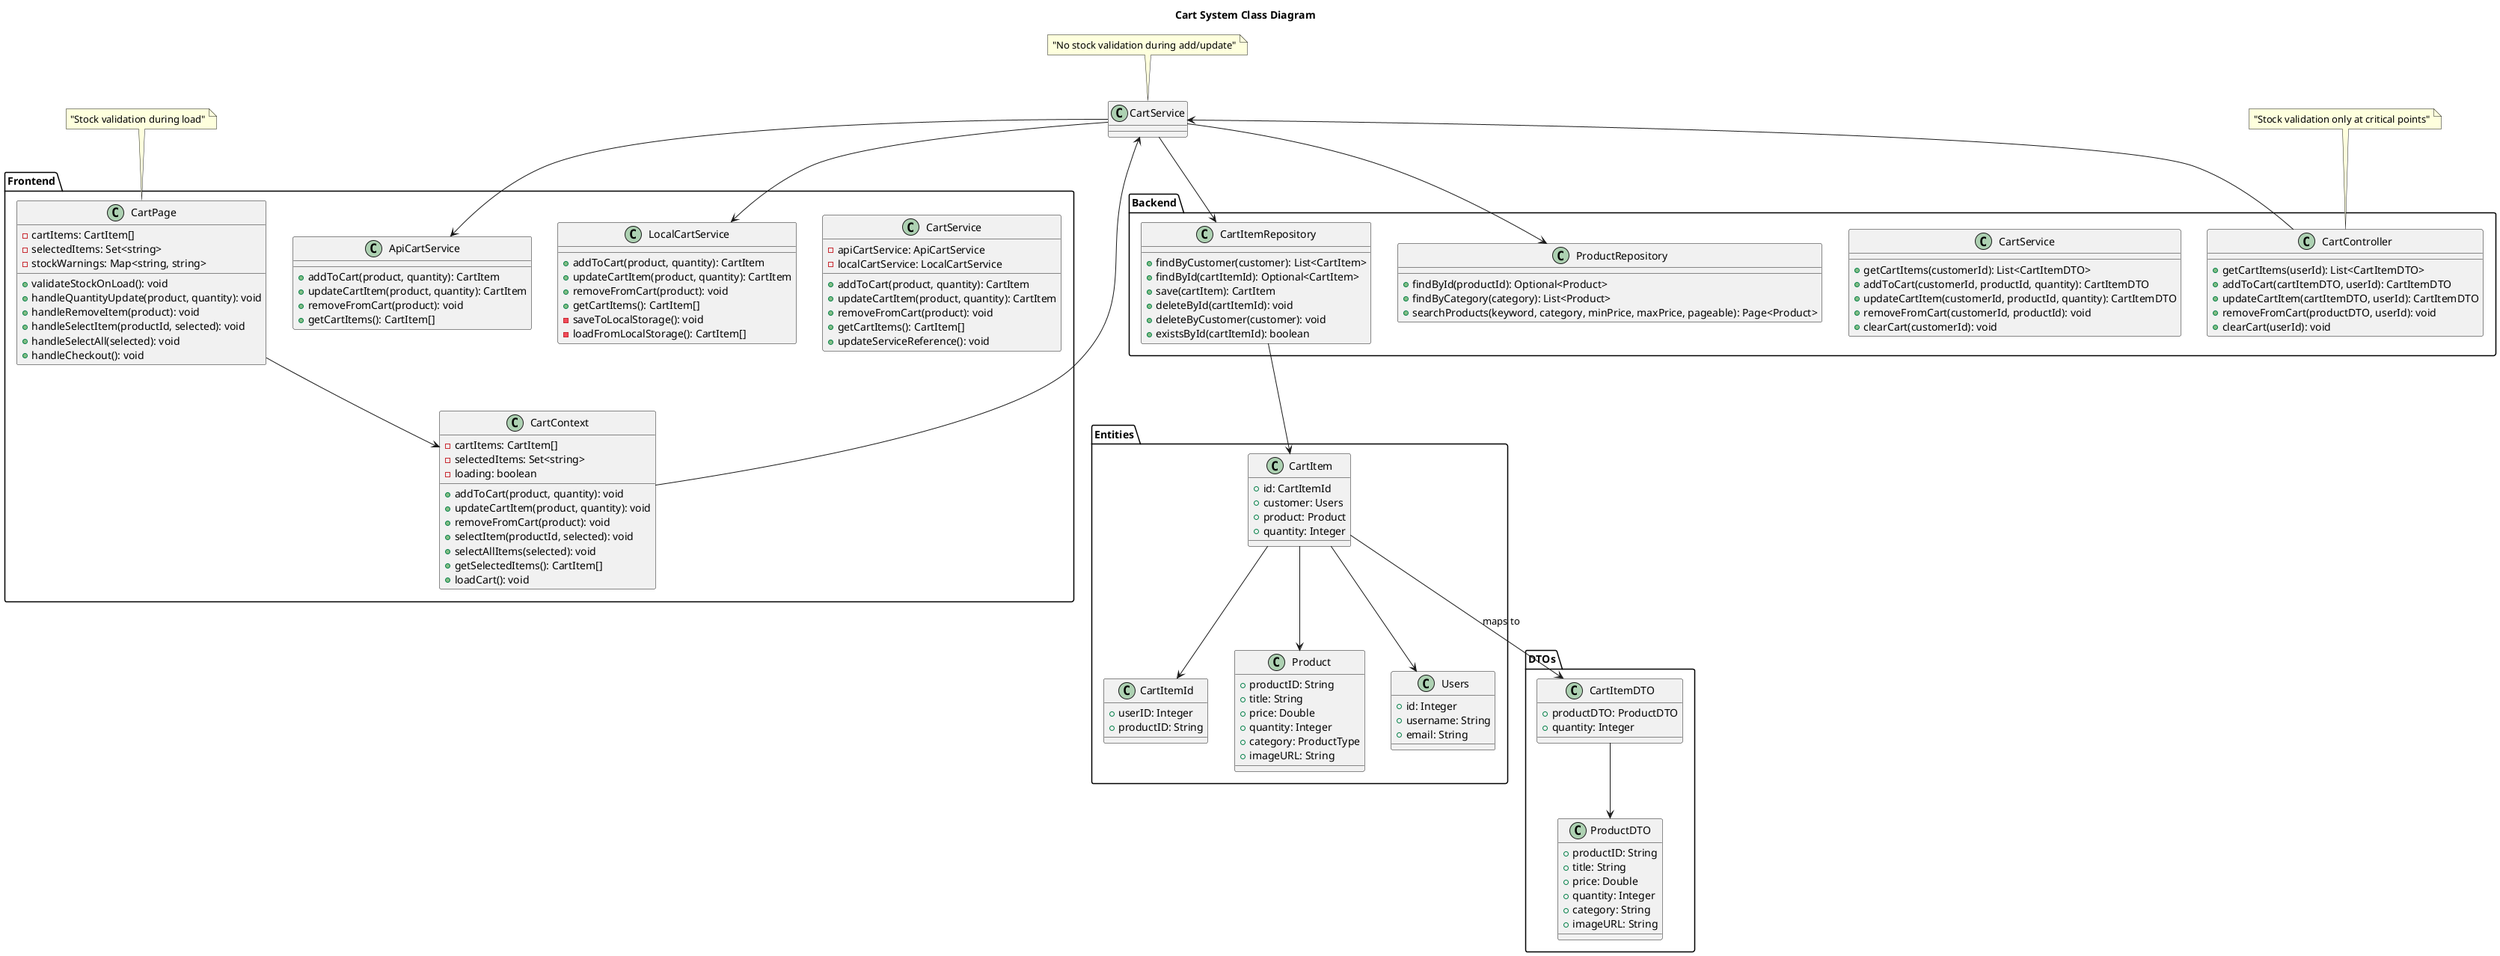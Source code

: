 @startuml Cart_Class_Diagram
' Cart System Class Diagram

title Cart System Class Diagram

package "Frontend" {
    class CartContext {
        -cartItems: CartItem[]
        -selectedItems: Set<string>
        -loading: boolean
        +addToCart(product, quantity): void
        +updateCartItem(product, quantity): void
        +removeFromCart(product): void
        +selectItem(productId, selected): void
        +selectAllItems(selected): void
        +getSelectedItems(): CartItem[]
        +loadCart(): void
    }
    
    class CartService {
        -apiCartService: ApiCartService
        -localCartService: LocalCartService
        +addToCart(product, quantity): CartItem
        +updateCartItem(product, quantity): CartItem
        +removeFromCart(product): void
        +getCartItems(): CartItem[]
        +updateServiceReference(): void
    }
    
    class ApiCartService {
        +addToCart(product, quantity): CartItem
        +updateCartItem(product, quantity): CartItem
        +removeFromCart(product): void
        +getCartItems(): CartItem[]
    }
    
    class LocalCartService {
        +addToCart(product, quantity): CartItem
        +updateCartItem(product, quantity): CartItem
        +removeFromCart(product): void
        +getCartItems(): CartItem[]
        -saveToLocalStorage(): void
        -loadFromLocalStorage(): CartItem[]
    }
    
    class CartPage {
        -cartItems: CartItem[]
        -selectedItems: Set<string>
        -stockWarnings: Map<string, string>
        +validateStockOnLoad(): void
        +handleQuantityUpdate(product, quantity): void
        +handleRemoveItem(product): void
        +handleSelectItem(productId, selected): void
        +handleSelectAll(selected): void
        +handleCheckout(): void
    }
}

package "Backend" {
    class CartController {
        +getCartItems(userId): List<CartItemDTO>
        +addToCart(cartItemDTO, userId): CartItemDTO
        +updateCartItem(cartItemDTO, userId): CartItemDTO
        +removeFromCart(productDTO, userId): void
        +clearCart(userId): void
    }
    
    class CartService {
        +getCartItems(customerId): List<CartItemDTO>
        +addToCart(customerId, productId, quantity): CartItemDTO
        +updateCartItem(customerId, productId, quantity): CartItemDTO
        +removeFromCart(customerId, productId): void
        +clearCart(customerId): void
    }
    
    class CartItemRepository {
        +findByCustomer(customer): List<CartItem>
        +findById(cartItemId): Optional<CartItem>
        +save(cartItem): CartItem
        +deleteById(cartItemId): void
        +deleteByCustomer(customer): void
        +existsById(cartItemId): boolean
    }
    
    class ProductRepository {
        +findById(productId): Optional<Product>
        +findByCategory(category): List<Product>
        +searchProducts(keyword, category, minPrice, maxPrice, pageable): Page<Product>
    }
}

package "DTOs" {
    class CartItemDTO {
        +productDTO: ProductDTO
        +quantity: Integer
    }
    
    class ProductDTO {
        +productID: String
        +title: String
        +price: Double
        +quantity: Integer
        +category: String
        +imageURL: String
    }
}

package "Entities" {
    class CartItem {
        +id: CartItemId
        +customer: Users
        +product: Product
        +quantity: Integer
    }
    
    class CartItemId {
        +userID: Integer
        +productID: String
    }
    
    class Product {
        +productID: String
        +title: String
        +price: Double
        +quantity: Integer
        +category: ProductType
        +imageURL: String
    }
    
    class Users {
        +id: Integer
        +username: String
        +email: String
    }
}

' Relationships
CartContext --> CartService
CartService --> ApiCartService
CartService --> LocalCartService
CartPage --> CartContext

CartController --> CartService
CartService --> CartItemRepository
CartService --> ProductRepository

CartItemRepository --> CartItem
CartItem --> CartItemId
CartItem --> Product
CartItem --> Users

CartItemDTO --> ProductDTO
CartItem --> CartItemDTO : maps to

' Notes
note top of CartService : "No stock validation during add/update"
note top of CartPage : "Stock validation during load"
note top of CartController : "Stock validation only at critical points"

@enduml 